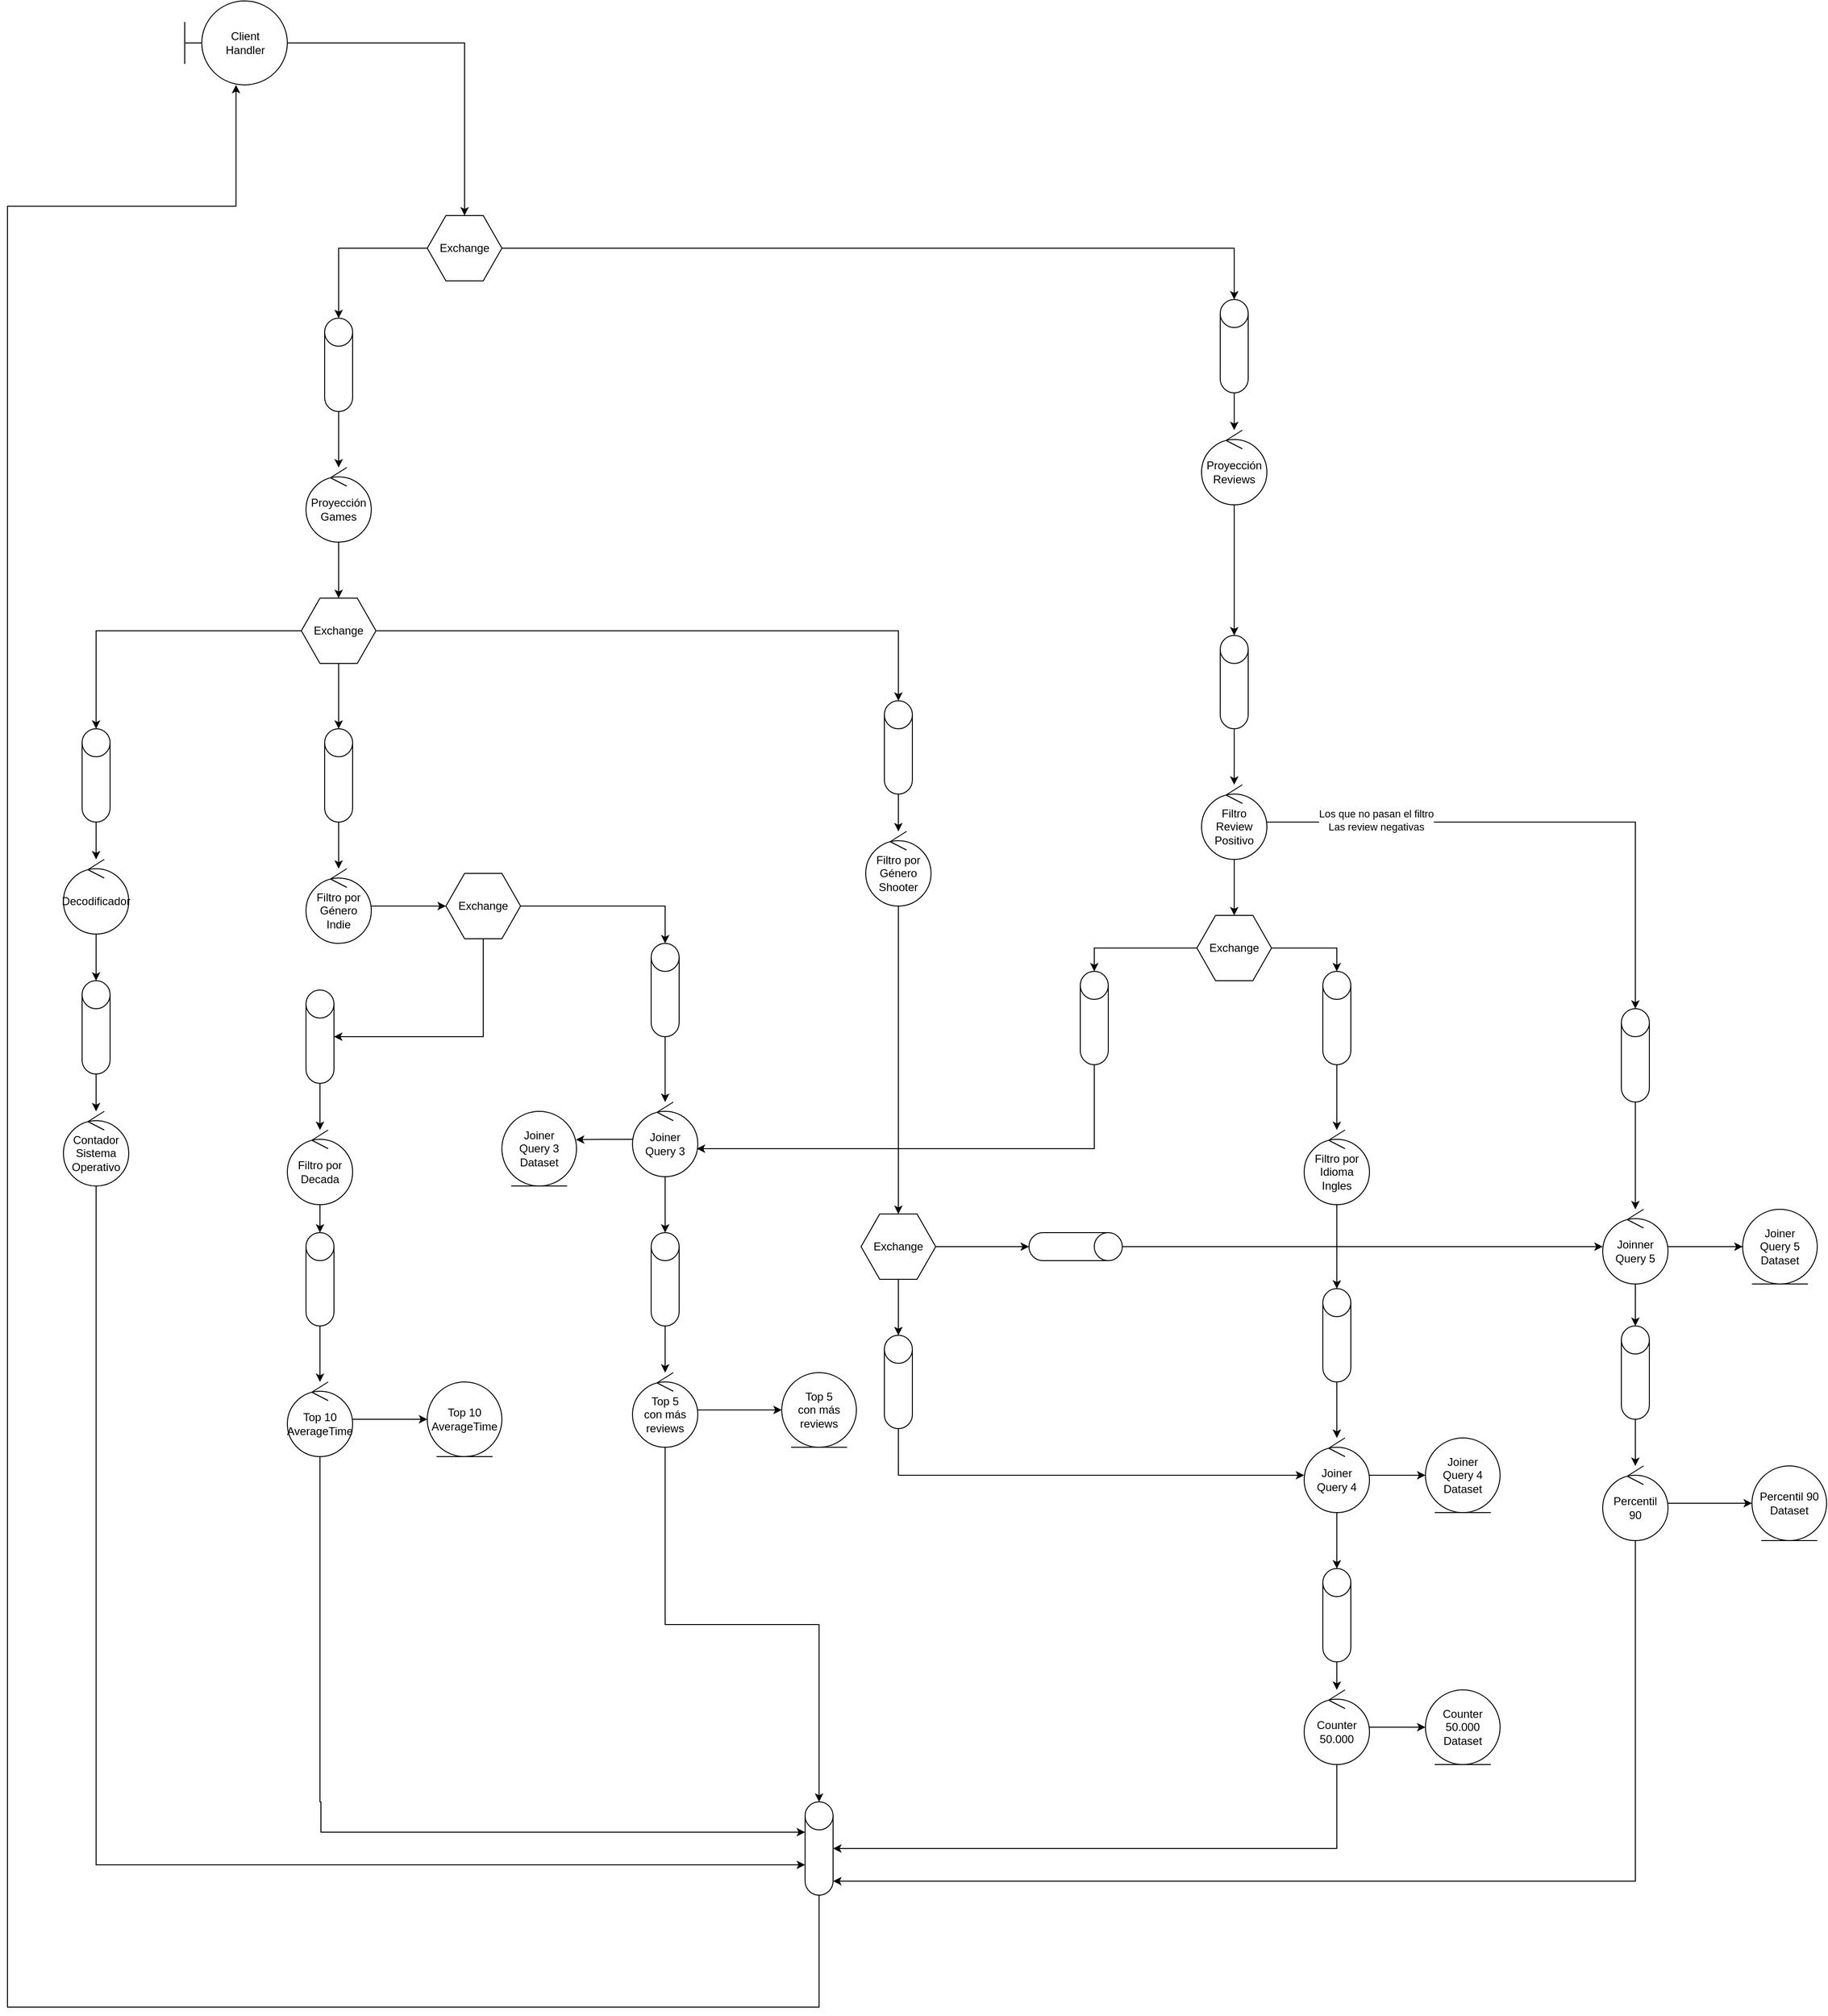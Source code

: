 <mxfile version="24.7.16">
  <diagram name="Page-1" id="cRWpz_PAS38rMKibEUz2">
    <mxGraphModel dx="1468" dy="853" grid="1" gridSize="10" guides="1" tooltips="1" connect="1" arrows="1" fold="1" page="1" pageScale="1" pageWidth="3300" pageHeight="4681" math="0" shadow="0">
      <root>
        <mxCell id="0" />
        <mxCell id="1" parent="0" />
        <mxCell id="zgO68wUfY2NdQf_xR_q_-22" style="edgeStyle=orthogonalEdgeStyle;rounded=0;orthogonalLoop=1;jettySize=auto;html=1;" edge="1" parent="1" source="zgO68wUfY2NdQf_xR_q_-1" target="zgO68wUfY2NdQf_xR_q_-21">
          <mxGeometry relative="1" as="geometry" />
        </mxCell>
        <mxCell id="zgO68wUfY2NdQf_xR_q_-1" value="Proyección&lt;div&gt;Games&lt;/div&gt;" style="ellipse;shape=umlControl;whiteSpace=wrap;html=1;" vertex="1" parent="1">
          <mxGeometry x="410" y="720" width="70" height="80" as="geometry" />
        </mxCell>
        <mxCell id="zgO68wUfY2NdQf_xR_q_-56" style="edgeStyle=orthogonalEdgeStyle;rounded=0;orthogonalLoop=1;jettySize=auto;html=1;" edge="1" parent="1" source="zgO68wUfY2NdQf_xR_q_-2" target="zgO68wUfY2NdQf_xR_q_-57">
          <mxGeometry relative="1" as="geometry">
            <mxPoint x="1405" y="870" as="targetPoint" />
          </mxGeometry>
        </mxCell>
        <mxCell id="zgO68wUfY2NdQf_xR_q_-2" value="Proyección&lt;div&gt;Reviews&lt;/div&gt;" style="ellipse;shape=umlControl;whiteSpace=wrap;html=1;" vertex="1" parent="1">
          <mxGeometry x="1370" y="680" width="70" height="80" as="geometry" />
        </mxCell>
        <mxCell id="zgO68wUfY2NdQf_xR_q_-8" style="edgeStyle=orthogonalEdgeStyle;rounded=0;orthogonalLoop=1;jettySize=auto;html=1;" edge="1" parent="1" source="zgO68wUfY2NdQf_xR_q_-3" target="zgO68wUfY2NdQf_xR_q_-1">
          <mxGeometry relative="1" as="geometry" />
        </mxCell>
        <mxCell id="zgO68wUfY2NdQf_xR_q_-3" value="" style="shape=cylinder3;whiteSpace=wrap;html=1;boundedLbl=1;backgroundOutline=1;size=15;" vertex="1" parent="1">
          <mxGeometry x="430" y="560" width="30" height="100" as="geometry" />
        </mxCell>
        <mxCell id="zgO68wUfY2NdQf_xR_q_-81" style="edgeStyle=orthogonalEdgeStyle;rounded=0;orthogonalLoop=1;jettySize=auto;html=1;" edge="1" parent="1" source="zgO68wUfY2NdQf_xR_q_-4" target="zgO68wUfY2NdQf_xR_q_-2">
          <mxGeometry relative="1" as="geometry" />
        </mxCell>
        <mxCell id="zgO68wUfY2NdQf_xR_q_-4" value="" style="shape=cylinder3;whiteSpace=wrap;html=1;boundedLbl=1;backgroundOutline=1;size=15;" vertex="1" parent="1">
          <mxGeometry x="1390" y="540" width="30" height="100" as="geometry" />
        </mxCell>
        <mxCell id="zgO68wUfY2NdQf_xR_q_-5" value="Exchange" style="shape=hexagon;perimeter=hexagonPerimeter2;whiteSpace=wrap;html=1;fixedSize=1;" vertex="1" parent="1">
          <mxGeometry x="540" y="450" width="80" height="70" as="geometry" />
        </mxCell>
        <mxCell id="zgO68wUfY2NdQf_xR_q_-6" style="edgeStyle=orthogonalEdgeStyle;rounded=0;orthogonalLoop=1;jettySize=auto;html=1;" edge="1" parent="1" source="zgO68wUfY2NdQf_xR_q_-5" target="zgO68wUfY2NdQf_xR_q_-4">
          <mxGeometry relative="1" as="geometry" />
        </mxCell>
        <mxCell id="zgO68wUfY2NdQf_xR_q_-7" style="edgeStyle=orthogonalEdgeStyle;rounded=0;orthogonalLoop=1;jettySize=auto;html=1;" edge="1" parent="1" source="zgO68wUfY2NdQf_xR_q_-5" target="zgO68wUfY2NdQf_xR_q_-3">
          <mxGeometry relative="1" as="geometry" />
        </mxCell>
        <mxCell id="zgO68wUfY2NdQf_xR_q_-19" style="edgeStyle=orthogonalEdgeStyle;rounded=0;orthogonalLoop=1;jettySize=auto;html=1;" edge="1" parent="1" source="zgO68wUfY2NdQf_xR_q_-12" target="zgO68wUfY2NdQf_xR_q_-17">
          <mxGeometry relative="1" as="geometry" />
        </mxCell>
        <mxCell id="zgO68wUfY2NdQf_xR_q_-12" value="Decodificador" style="ellipse;shape=umlControl;whiteSpace=wrap;html=1;" vertex="1" parent="1">
          <mxGeometry x="150" y="1140" width="70" height="80" as="geometry" />
        </mxCell>
        <mxCell id="zgO68wUfY2NdQf_xR_q_-124" style="edgeStyle=orthogonalEdgeStyle;rounded=0;orthogonalLoop=1;jettySize=auto;html=1;entryX=0;entryY=0;entryDx=0;entryDy=67.5;entryPerimeter=0;" edge="1" parent="1" source="zgO68wUfY2NdQf_xR_q_-13" target="zgO68wUfY2NdQf_xR_q_-123">
          <mxGeometry relative="1" as="geometry">
            <mxPoint x="185" y="2210" as="targetPoint" />
            <Array as="points">
              <mxPoint x="185" y="2218" />
            </Array>
          </mxGeometry>
        </mxCell>
        <mxCell id="zgO68wUfY2NdQf_xR_q_-13" value="Contador&lt;div&gt;Sistema Operativo&lt;/div&gt;" style="ellipse;shape=umlControl;whiteSpace=wrap;html=1;" vertex="1" parent="1">
          <mxGeometry x="150" y="1410" width="70" height="80" as="geometry" />
        </mxCell>
        <mxCell id="zgO68wUfY2NdQf_xR_q_-28" style="edgeStyle=orthogonalEdgeStyle;rounded=0;orthogonalLoop=1;jettySize=auto;html=1;" edge="1" parent="1" source="zgO68wUfY2NdQf_xR_q_-14" target="zgO68wUfY2NdQf_xR_q_-12">
          <mxGeometry relative="1" as="geometry" />
        </mxCell>
        <mxCell id="zgO68wUfY2NdQf_xR_q_-14" value="" style="shape=cylinder3;whiteSpace=wrap;html=1;boundedLbl=1;backgroundOutline=1;size=15;" vertex="1" parent="1">
          <mxGeometry x="170" y="1000" width="30" height="100" as="geometry" />
        </mxCell>
        <mxCell id="zgO68wUfY2NdQf_xR_q_-20" style="edgeStyle=orthogonalEdgeStyle;rounded=0;orthogonalLoop=1;jettySize=auto;html=1;" edge="1" parent="1" source="zgO68wUfY2NdQf_xR_q_-17" target="zgO68wUfY2NdQf_xR_q_-13">
          <mxGeometry relative="1" as="geometry" />
        </mxCell>
        <mxCell id="zgO68wUfY2NdQf_xR_q_-17" value="" style="shape=cylinder3;whiteSpace=wrap;html=1;boundedLbl=1;backgroundOutline=1;size=15;" vertex="1" parent="1">
          <mxGeometry x="170" y="1270" width="30" height="100" as="geometry" />
        </mxCell>
        <mxCell id="zgO68wUfY2NdQf_xR_q_-23" style="edgeStyle=orthogonalEdgeStyle;rounded=0;orthogonalLoop=1;jettySize=auto;html=1;" edge="1" parent="1" source="zgO68wUfY2NdQf_xR_q_-21" target="zgO68wUfY2NdQf_xR_q_-14">
          <mxGeometry relative="1" as="geometry" />
        </mxCell>
        <mxCell id="zgO68wUfY2NdQf_xR_q_-26" style="edgeStyle=orthogonalEdgeStyle;rounded=0;orthogonalLoop=1;jettySize=auto;html=1;" edge="1" parent="1" source="zgO68wUfY2NdQf_xR_q_-21" target="zgO68wUfY2NdQf_xR_q_-25">
          <mxGeometry relative="1" as="geometry" />
        </mxCell>
        <mxCell id="zgO68wUfY2NdQf_xR_q_-21" value="Exchange" style="shape=hexagon;perimeter=hexagonPerimeter2;whiteSpace=wrap;html=1;fixedSize=1;" vertex="1" parent="1">
          <mxGeometry x="405" y="860" width="80" height="70" as="geometry" />
        </mxCell>
        <mxCell id="zgO68wUfY2NdQf_xR_q_-44" style="edgeStyle=orthogonalEdgeStyle;rounded=0;orthogonalLoop=1;jettySize=auto;html=1;" edge="1" parent="1" source="zgO68wUfY2NdQf_xR_q_-24" target="zgO68wUfY2NdQf_xR_q_-42">
          <mxGeometry relative="1" as="geometry" />
        </mxCell>
        <mxCell id="zgO68wUfY2NdQf_xR_q_-24" value="Filtro por&lt;div&gt;Género&lt;/div&gt;&lt;div&gt;Indie&lt;/div&gt;" style="ellipse;shape=umlControl;whiteSpace=wrap;html=1;" vertex="1" parent="1">
          <mxGeometry x="410" y="1150" width="70" height="80" as="geometry" />
        </mxCell>
        <mxCell id="zgO68wUfY2NdQf_xR_q_-27" style="edgeStyle=orthogonalEdgeStyle;rounded=0;orthogonalLoop=1;jettySize=auto;html=1;" edge="1" parent="1" source="zgO68wUfY2NdQf_xR_q_-25" target="zgO68wUfY2NdQf_xR_q_-24">
          <mxGeometry relative="1" as="geometry" />
        </mxCell>
        <mxCell id="zgO68wUfY2NdQf_xR_q_-25" value="" style="shape=cylinder3;whiteSpace=wrap;html=1;boundedLbl=1;backgroundOutline=1;size=15;" vertex="1" parent="1">
          <mxGeometry x="430" y="1000" width="30" height="100" as="geometry" />
        </mxCell>
        <mxCell id="zgO68wUfY2NdQf_xR_q_-32" style="edgeStyle=orthogonalEdgeStyle;rounded=0;orthogonalLoop=1;jettySize=auto;html=1;" edge="1" parent="1" source="zgO68wUfY2NdQf_xR_q_-29" target="zgO68wUfY2NdQf_xR_q_-31">
          <mxGeometry relative="1" as="geometry" />
        </mxCell>
        <mxCell id="zgO68wUfY2NdQf_xR_q_-29" value="" style="shape=cylinder3;whiteSpace=wrap;html=1;boundedLbl=1;backgroundOutline=1;size=15;" vertex="1" parent="1">
          <mxGeometry x="410" y="1280" width="30" height="100" as="geometry" />
        </mxCell>
        <mxCell id="zgO68wUfY2NdQf_xR_q_-36" style="edgeStyle=orthogonalEdgeStyle;rounded=0;orthogonalLoop=1;jettySize=auto;html=1;" edge="1" parent="1" source="zgO68wUfY2NdQf_xR_q_-31" target="zgO68wUfY2NdQf_xR_q_-34">
          <mxGeometry relative="1" as="geometry" />
        </mxCell>
        <mxCell id="zgO68wUfY2NdQf_xR_q_-31" value="Filtro por&lt;div&gt;Decada&lt;/div&gt;" style="ellipse;shape=umlControl;whiteSpace=wrap;html=1;" vertex="1" parent="1">
          <mxGeometry x="390" y="1430" width="70" height="80" as="geometry" />
        </mxCell>
        <mxCell id="zgO68wUfY2NdQf_xR_q_-39" style="edgeStyle=orthogonalEdgeStyle;rounded=0;orthogonalLoop=1;jettySize=auto;html=1;" edge="1" parent="1" source="zgO68wUfY2NdQf_xR_q_-33" target="zgO68wUfY2NdQf_xR_q_-38">
          <mxGeometry relative="1" as="geometry" />
        </mxCell>
        <mxCell id="zgO68wUfY2NdQf_xR_q_-125" style="edgeStyle=orthogonalEdgeStyle;rounded=0;orthogonalLoop=1;jettySize=auto;html=1;entryX=0;entryY=0;entryDx=0;entryDy=32.5;entryPerimeter=0;" edge="1" parent="1" source="zgO68wUfY2NdQf_xR_q_-33" target="zgO68wUfY2NdQf_xR_q_-123">
          <mxGeometry relative="1" as="geometry">
            <mxPoint x="425" y="2220" as="targetPoint" />
            <Array as="points">
              <mxPoint x="425" y="2150" />
              <mxPoint x="426" y="2183" />
            </Array>
          </mxGeometry>
        </mxCell>
        <mxCell id="zgO68wUfY2NdQf_xR_q_-33" value="&lt;div&gt;Top 10&lt;/div&gt;&lt;div&gt;AverageTime&lt;/div&gt;" style="ellipse;shape=umlControl;whiteSpace=wrap;html=1;" vertex="1" parent="1">
          <mxGeometry x="390" y="1700" width="70" height="80" as="geometry" />
        </mxCell>
        <mxCell id="zgO68wUfY2NdQf_xR_q_-37" style="edgeStyle=orthogonalEdgeStyle;rounded=0;orthogonalLoop=1;jettySize=auto;html=1;" edge="1" parent="1" source="zgO68wUfY2NdQf_xR_q_-34" target="zgO68wUfY2NdQf_xR_q_-33">
          <mxGeometry relative="1" as="geometry" />
        </mxCell>
        <mxCell id="zgO68wUfY2NdQf_xR_q_-34" value="" style="shape=cylinder3;whiteSpace=wrap;html=1;boundedLbl=1;backgroundOutline=1;size=15;" vertex="1" parent="1">
          <mxGeometry x="410" y="1540" width="30" height="100" as="geometry" />
        </mxCell>
        <mxCell id="zgO68wUfY2NdQf_xR_q_-38" value="Top 10&lt;div&gt;AverageTime&lt;/div&gt;" style="ellipse;shape=umlEntity;whiteSpace=wrap;html=1;" vertex="1" parent="1">
          <mxGeometry x="540" y="1700" width="80" height="80" as="geometry" />
        </mxCell>
        <mxCell id="zgO68wUfY2NdQf_xR_q_-50" style="edgeStyle=orthogonalEdgeStyle;rounded=0;orthogonalLoop=1;jettySize=auto;html=1;" edge="1" parent="1" source="zgO68wUfY2NdQf_xR_q_-41" target="zgO68wUfY2NdQf_xR_q_-49">
          <mxGeometry relative="1" as="geometry" />
        </mxCell>
        <mxCell id="zgO68wUfY2NdQf_xR_q_-41" value="Joiner&lt;div&gt;Query 3&lt;/div&gt;" style="ellipse;shape=umlControl;whiteSpace=wrap;html=1;" vertex="1" parent="1">
          <mxGeometry x="760" y="1400" width="70" height="80" as="geometry" />
        </mxCell>
        <mxCell id="zgO68wUfY2NdQf_xR_q_-45" style="edgeStyle=orthogonalEdgeStyle;rounded=0;orthogonalLoop=1;jettySize=auto;html=1;" edge="1" parent="1" source="zgO68wUfY2NdQf_xR_q_-42" target="zgO68wUfY2NdQf_xR_q_-29">
          <mxGeometry relative="1" as="geometry">
            <mxPoint x="600" y="1330" as="targetPoint" />
            <Array as="points">
              <mxPoint x="600" y="1330" />
            </Array>
          </mxGeometry>
        </mxCell>
        <mxCell id="zgO68wUfY2NdQf_xR_q_-47" style="edgeStyle=orthogonalEdgeStyle;rounded=0;orthogonalLoop=1;jettySize=auto;html=1;" edge="1" parent="1" source="zgO68wUfY2NdQf_xR_q_-42" target="zgO68wUfY2NdQf_xR_q_-46">
          <mxGeometry relative="1" as="geometry" />
        </mxCell>
        <mxCell id="zgO68wUfY2NdQf_xR_q_-42" value="Exchange" style="shape=hexagon;perimeter=hexagonPerimeter2;whiteSpace=wrap;html=1;fixedSize=1;" vertex="1" parent="1">
          <mxGeometry x="560" y="1155" width="80" height="70" as="geometry" />
        </mxCell>
        <mxCell id="zgO68wUfY2NdQf_xR_q_-48" style="edgeStyle=orthogonalEdgeStyle;rounded=0;orthogonalLoop=1;jettySize=auto;html=1;" edge="1" parent="1" source="zgO68wUfY2NdQf_xR_q_-46" target="zgO68wUfY2NdQf_xR_q_-41">
          <mxGeometry relative="1" as="geometry" />
        </mxCell>
        <mxCell id="zgO68wUfY2NdQf_xR_q_-46" value="" style="shape=cylinder3;whiteSpace=wrap;html=1;boundedLbl=1;backgroundOutline=1;size=15;" vertex="1" parent="1">
          <mxGeometry x="780" y="1230" width="30" height="100" as="geometry" />
        </mxCell>
        <mxCell id="zgO68wUfY2NdQf_xR_q_-54" style="edgeStyle=orthogonalEdgeStyle;rounded=0;orthogonalLoop=1;jettySize=auto;html=1;" edge="1" parent="1" source="zgO68wUfY2NdQf_xR_q_-49" target="zgO68wUfY2NdQf_xR_q_-52">
          <mxGeometry relative="1" as="geometry" />
        </mxCell>
        <mxCell id="zgO68wUfY2NdQf_xR_q_-49" value="" style="shape=cylinder3;whiteSpace=wrap;html=1;boundedLbl=1;backgroundOutline=1;size=15;" vertex="1" parent="1">
          <mxGeometry x="780" y="1540" width="30" height="100" as="geometry" />
        </mxCell>
        <mxCell id="zgO68wUfY2NdQf_xR_q_-51" style="edgeStyle=orthogonalEdgeStyle;rounded=0;orthogonalLoop=1;jettySize=auto;html=1;" edge="1" parent="1" source="zgO68wUfY2NdQf_xR_q_-52" target="zgO68wUfY2NdQf_xR_q_-53">
          <mxGeometry relative="1" as="geometry" />
        </mxCell>
        <mxCell id="zgO68wUfY2NdQf_xR_q_-126" style="edgeStyle=orthogonalEdgeStyle;rounded=0;orthogonalLoop=1;jettySize=auto;html=1;" edge="1" parent="1" source="zgO68wUfY2NdQf_xR_q_-52" target="zgO68wUfY2NdQf_xR_q_-123">
          <mxGeometry relative="1" as="geometry">
            <Array as="points">
              <mxPoint x="795" y="1960" />
              <mxPoint x="960" y="1960" />
            </Array>
          </mxGeometry>
        </mxCell>
        <mxCell id="zgO68wUfY2NdQf_xR_q_-52" value="&lt;div&gt;Top 5&lt;/div&gt;&lt;div&gt;con más reviews&lt;/div&gt;" style="ellipse;shape=umlControl;whiteSpace=wrap;html=1;" vertex="1" parent="1">
          <mxGeometry x="760" y="1690" width="70" height="80" as="geometry" />
        </mxCell>
        <mxCell id="zgO68wUfY2NdQf_xR_q_-53" value="&lt;div&gt;Top 5&lt;/div&gt;&lt;div&gt;con más reviews&lt;/div&gt;" style="ellipse;shape=umlEntity;whiteSpace=wrap;html=1;" vertex="1" parent="1">
          <mxGeometry x="920" y="1690" width="80" height="80" as="geometry" />
        </mxCell>
        <mxCell id="zgO68wUfY2NdQf_xR_q_-61" style="edgeStyle=orthogonalEdgeStyle;rounded=0;orthogonalLoop=1;jettySize=auto;html=1;" edge="1" parent="1" source="zgO68wUfY2NdQf_xR_q_-57" target="zgO68wUfY2NdQf_xR_q_-59">
          <mxGeometry relative="1" as="geometry" />
        </mxCell>
        <mxCell id="zgO68wUfY2NdQf_xR_q_-57" value="" style="shape=cylinder3;whiteSpace=wrap;html=1;boundedLbl=1;backgroundOutline=1;size=15;" vertex="1" parent="1">
          <mxGeometry x="1390" y="900" width="30" height="100" as="geometry" />
        </mxCell>
        <mxCell id="zgO68wUfY2NdQf_xR_q_-63" style="edgeStyle=orthogonalEdgeStyle;rounded=0;orthogonalLoop=1;jettySize=auto;html=1;" edge="1" parent="1" source="zgO68wUfY2NdQf_xR_q_-59" target="zgO68wUfY2NdQf_xR_q_-64">
          <mxGeometry relative="1" as="geometry">
            <mxPoint x="1405" y="1190" as="targetPoint" />
          </mxGeometry>
        </mxCell>
        <mxCell id="zgO68wUfY2NdQf_xR_q_-97" style="edgeStyle=orthogonalEdgeStyle;rounded=0;orthogonalLoop=1;jettySize=auto;html=1;entryX=0.5;entryY=0;entryDx=0;entryDy=0;entryPerimeter=0;" edge="1" parent="1" source="zgO68wUfY2NdQf_xR_q_-59" target="zgO68wUfY2NdQf_xR_q_-99">
          <mxGeometry relative="1" as="geometry">
            <mxPoint x="1830" y="1240" as="targetPoint" />
          </mxGeometry>
        </mxCell>
        <mxCell id="zgO68wUfY2NdQf_xR_q_-107" value="Los que no pasan el filtro&lt;div&gt;Las review negativas&lt;/div&gt;" style="edgeLabel;html=1;align=center;verticalAlign=middle;resizable=0;points=[];" vertex="1" connectable="0" parent="zgO68wUfY2NdQf_xR_q_-97">
          <mxGeometry x="-0.606" y="2" relative="1" as="geometry">
            <mxPoint as="offset" />
          </mxGeometry>
        </mxCell>
        <mxCell id="zgO68wUfY2NdQf_xR_q_-59" value="Filtro&lt;div&gt;Review&lt;/div&gt;&lt;div&gt;Positivo&lt;/div&gt;" style="ellipse;shape=umlControl;whiteSpace=wrap;html=1;" vertex="1" parent="1">
          <mxGeometry x="1370" y="1060" width="70" height="80" as="geometry" />
        </mxCell>
        <mxCell id="zgO68wUfY2NdQf_xR_q_-64" value="Exchange" style="shape=hexagon;perimeter=hexagonPerimeter2;whiteSpace=wrap;html=1;fixedSize=1;" vertex="1" parent="1">
          <mxGeometry x="1365" y="1200" width="80" height="70" as="geometry" />
        </mxCell>
        <mxCell id="zgO68wUfY2NdQf_xR_q_-83" style="edgeStyle=orthogonalEdgeStyle;rounded=0;orthogonalLoop=1;jettySize=auto;html=1;" edge="1" parent="1" source="zgO68wUfY2NdQf_xR_q_-67" target="zgO68wUfY2NdQf_xR_q_-41">
          <mxGeometry relative="1" as="geometry">
            <Array as="points">
              <mxPoint x="1255" y="1450" />
            </Array>
          </mxGeometry>
        </mxCell>
        <mxCell id="zgO68wUfY2NdQf_xR_q_-67" value="" style="shape=cylinder3;whiteSpace=wrap;html=1;boundedLbl=1;backgroundOutline=1;size=15;" vertex="1" parent="1">
          <mxGeometry x="1240" y="1260" width="30" height="100" as="geometry" />
        </mxCell>
        <mxCell id="zgO68wUfY2NdQf_xR_q_-77" style="edgeStyle=orthogonalEdgeStyle;rounded=0;orthogonalLoop=1;jettySize=auto;html=1;" edge="1" parent="1" source="zgO68wUfY2NdQf_xR_q_-70" target="zgO68wUfY2NdQf_xR_q_-75">
          <mxGeometry relative="1" as="geometry" />
        </mxCell>
        <mxCell id="zgO68wUfY2NdQf_xR_q_-70" value="" style="shape=cylinder3;whiteSpace=wrap;html=1;boundedLbl=1;backgroundOutline=1;size=15;" vertex="1" parent="1">
          <mxGeometry x="1500" y="1260" width="30" height="100" as="geometry" />
        </mxCell>
        <mxCell id="zgO68wUfY2NdQf_xR_q_-71" style="edgeStyle=orthogonalEdgeStyle;rounded=0;orthogonalLoop=1;jettySize=auto;html=1;entryX=0.5;entryY=0;entryDx=0;entryDy=0;entryPerimeter=0;" edge="1" parent="1" source="zgO68wUfY2NdQf_xR_q_-64" target="zgO68wUfY2NdQf_xR_q_-70">
          <mxGeometry relative="1" as="geometry" />
        </mxCell>
        <mxCell id="zgO68wUfY2NdQf_xR_q_-74" style="edgeStyle=orthogonalEdgeStyle;rounded=0;orthogonalLoop=1;jettySize=auto;html=1;entryX=0.5;entryY=0;entryDx=0;entryDy=0;entryPerimeter=0;" edge="1" parent="1" source="zgO68wUfY2NdQf_xR_q_-64" target="zgO68wUfY2NdQf_xR_q_-67">
          <mxGeometry relative="1" as="geometry" />
        </mxCell>
        <mxCell id="zgO68wUfY2NdQf_xR_q_-78" style="edgeStyle=orthogonalEdgeStyle;rounded=0;orthogonalLoop=1;jettySize=auto;html=1;" edge="1" parent="1" source="zgO68wUfY2NdQf_xR_q_-75">
          <mxGeometry relative="1" as="geometry">
            <mxPoint x="1515" y="1600.0" as="targetPoint" />
          </mxGeometry>
        </mxCell>
        <mxCell id="zgO68wUfY2NdQf_xR_q_-75" value="Filtro por&lt;div&gt;Idioma Ingles&lt;/div&gt;" style="ellipse;shape=umlControl;whiteSpace=wrap;html=1;" vertex="1" parent="1">
          <mxGeometry x="1480" y="1430" width="70" height="80" as="geometry" />
        </mxCell>
        <mxCell id="zgO68wUfY2NdQf_xR_q_-88" style="edgeStyle=orthogonalEdgeStyle;rounded=0;orthogonalLoop=1;jettySize=auto;html=1;" edge="1" parent="1" source="zgO68wUfY2NdQf_xR_q_-76" target="zgO68wUfY2NdQf_xR_q_-82">
          <mxGeometry relative="1" as="geometry" />
        </mxCell>
        <mxCell id="zgO68wUfY2NdQf_xR_q_-76" value="" style="shape=cylinder3;whiteSpace=wrap;html=1;boundedLbl=1;backgroundOutline=1;size=15;" vertex="1" parent="1">
          <mxGeometry x="1500" y="1600" width="30" height="100" as="geometry" />
        </mxCell>
        <mxCell id="zgO68wUfY2NdQf_xR_q_-85" style="edgeStyle=orthogonalEdgeStyle;rounded=0;orthogonalLoop=1;jettySize=auto;html=1;" edge="1" parent="1" source="zgO68wUfY2NdQf_xR_q_-82" target="zgO68wUfY2NdQf_xR_q_-84">
          <mxGeometry relative="1" as="geometry" />
        </mxCell>
        <mxCell id="zgO68wUfY2NdQf_xR_q_-115" style="edgeStyle=orthogonalEdgeStyle;rounded=0;orthogonalLoop=1;jettySize=auto;html=1;entryX=0;entryY=0.5;entryDx=0;entryDy=0;" edge="1" parent="1" source="zgO68wUfY2NdQf_xR_q_-82" target="zgO68wUfY2NdQf_xR_q_-114">
          <mxGeometry relative="1" as="geometry" />
        </mxCell>
        <mxCell id="zgO68wUfY2NdQf_xR_q_-82" value="Joiner&lt;div&gt;Query 4&lt;/div&gt;" style="ellipse;shape=umlControl;whiteSpace=wrap;html=1;" vertex="1" parent="1">
          <mxGeometry x="1480" y="1760" width="70" height="80" as="geometry" />
        </mxCell>
        <mxCell id="zgO68wUfY2NdQf_xR_q_-87" style="edgeStyle=orthogonalEdgeStyle;rounded=0;orthogonalLoop=1;jettySize=auto;html=1;" edge="1" parent="1" source="zgO68wUfY2NdQf_xR_q_-84" target="zgO68wUfY2NdQf_xR_q_-86">
          <mxGeometry relative="1" as="geometry" />
        </mxCell>
        <mxCell id="zgO68wUfY2NdQf_xR_q_-84" value="" style="shape=cylinder3;whiteSpace=wrap;html=1;boundedLbl=1;backgroundOutline=1;size=15;" vertex="1" parent="1">
          <mxGeometry x="1500" y="1900" width="30" height="100" as="geometry" />
        </mxCell>
        <mxCell id="zgO68wUfY2NdQf_xR_q_-121" style="edgeStyle=orthogonalEdgeStyle;rounded=0;orthogonalLoop=1;jettySize=auto;html=1;entryX=0;entryY=0.5;entryDx=0;entryDy=0;" edge="1" parent="1" source="zgO68wUfY2NdQf_xR_q_-86" target="zgO68wUfY2NdQf_xR_q_-120">
          <mxGeometry relative="1" as="geometry" />
        </mxCell>
        <mxCell id="zgO68wUfY2NdQf_xR_q_-127" style="edgeStyle=orthogonalEdgeStyle;rounded=0;orthogonalLoop=1;jettySize=auto;html=1;entryX=1;entryY=0.5;entryDx=0;entryDy=0;entryPerimeter=0;" edge="1" parent="1" source="zgO68wUfY2NdQf_xR_q_-86" target="zgO68wUfY2NdQf_xR_q_-123">
          <mxGeometry relative="1" as="geometry">
            <mxPoint x="1515" y="2220" as="targetPoint" />
            <Array as="points">
              <mxPoint x="1515" y="2200" />
            </Array>
          </mxGeometry>
        </mxCell>
        <mxCell id="zgO68wUfY2NdQf_xR_q_-86" value="Counter&lt;div&gt;50.000&lt;/div&gt;" style="ellipse;shape=umlControl;whiteSpace=wrap;html=1;" vertex="1" parent="1">
          <mxGeometry x="1480" y="2030" width="70" height="80" as="geometry" />
        </mxCell>
        <mxCell id="zgO68wUfY2NdQf_xR_q_-102" style="edgeStyle=orthogonalEdgeStyle;rounded=0;orthogonalLoop=1;jettySize=auto;html=1;" edge="1" parent="1" source="zgO68wUfY2NdQf_xR_q_-89" target="zgO68wUfY2NdQf_xR_q_-101">
          <mxGeometry relative="1" as="geometry" />
        </mxCell>
        <mxCell id="zgO68wUfY2NdQf_xR_q_-89" value="Filtro por&lt;div&gt;Género&lt;/div&gt;&lt;div&gt;Shooter&lt;/div&gt;" style="ellipse;shape=umlControl;whiteSpace=wrap;html=1;" vertex="1" parent="1">
          <mxGeometry x="1010" y="1110" width="70" height="80" as="geometry" />
        </mxCell>
        <mxCell id="zgO68wUfY2NdQf_xR_q_-92" style="edgeStyle=orthogonalEdgeStyle;rounded=0;orthogonalLoop=1;jettySize=auto;html=1;" edge="1" parent="1" source="zgO68wUfY2NdQf_xR_q_-90" target="zgO68wUfY2NdQf_xR_q_-89">
          <mxGeometry relative="1" as="geometry" />
        </mxCell>
        <mxCell id="zgO68wUfY2NdQf_xR_q_-90" value="" style="shape=cylinder3;whiteSpace=wrap;html=1;boundedLbl=1;backgroundOutline=1;size=15;" vertex="1" parent="1">
          <mxGeometry x="1030" y="970" width="30" height="100" as="geometry" />
        </mxCell>
        <mxCell id="zgO68wUfY2NdQf_xR_q_-91" style="edgeStyle=orthogonalEdgeStyle;rounded=0;orthogonalLoop=1;jettySize=auto;html=1;entryX=0.5;entryY=0;entryDx=0;entryDy=0;entryPerimeter=0;" edge="1" parent="1" source="zgO68wUfY2NdQf_xR_q_-21" target="zgO68wUfY2NdQf_xR_q_-90">
          <mxGeometry relative="1" as="geometry" />
        </mxCell>
        <mxCell id="zgO68wUfY2NdQf_xR_q_-96" style="edgeStyle=orthogonalEdgeStyle;rounded=0;orthogonalLoop=1;jettySize=auto;html=1;" edge="1" parent="1" source="zgO68wUfY2NdQf_xR_q_-93" target="zgO68wUfY2NdQf_xR_q_-82">
          <mxGeometry relative="1" as="geometry">
            <mxPoint x="1045" y="1850" as="targetPoint" />
            <Array as="points">
              <mxPoint x="1045" y="1800" />
            </Array>
          </mxGeometry>
        </mxCell>
        <mxCell id="zgO68wUfY2NdQf_xR_q_-93" value="" style="shape=cylinder3;whiteSpace=wrap;html=1;boundedLbl=1;backgroundOutline=1;size=15;" vertex="1" parent="1">
          <mxGeometry x="1030" y="1650" width="30" height="100" as="geometry" />
        </mxCell>
        <mxCell id="zgO68wUfY2NdQf_xR_q_-110" style="edgeStyle=orthogonalEdgeStyle;rounded=0;orthogonalLoop=1;jettySize=auto;html=1;" edge="1" parent="1" source="zgO68wUfY2NdQf_xR_q_-98" target="zgO68wUfY2NdQf_xR_q_-109">
          <mxGeometry relative="1" as="geometry" />
        </mxCell>
        <mxCell id="zgO68wUfY2NdQf_xR_q_-117" style="edgeStyle=orthogonalEdgeStyle;rounded=0;orthogonalLoop=1;jettySize=auto;html=1;" edge="1" parent="1" source="zgO68wUfY2NdQf_xR_q_-98" target="zgO68wUfY2NdQf_xR_q_-116">
          <mxGeometry relative="1" as="geometry" />
        </mxCell>
        <mxCell id="zgO68wUfY2NdQf_xR_q_-98" value="Joinner Query 5" style="ellipse;shape=umlControl;whiteSpace=wrap;html=1;" vertex="1" parent="1">
          <mxGeometry x="1800" y="1515" width="70" height="80" as="geometry" />
        </mxCell>
        <mxCell id="zgO68wUfY2NdQf_xR_q_-100" style="edgeStyle=orthogonalEdgeStyle;rounded=0;orthogonalLoop=1;jettySize=auto;html=1;" edge="1" parent="1" source="zgO68wUfY2NdQf_xR_q_-99" target="zgO68wUfY2NdQf_xR_q_-98">
          <mxGeometry relative="1" as="geometry" />
        </mxCell>
        <mxCell id="zgO68wUfY2NdQf_xR_q_-99" value="" style="shape=cylinder3;whiteSpace=wrap;html=1;boundedLbl=1;backgroundOutline=1;size=15;" vertex="1" parent="1">
          <mxGeometry x="1820" y="1300" width="30" height="100" as="geometry" />
        </mxCell>
        <mxCell id="zgO68wUfY2NdQf_xR_q_-103" style="edgeStyle=orthogonalEdgeStyle;rounded=0;orthogonalLoop=1;jettySize=auto;html=1;" edge="1" parent="1" source="zgO68wUfY2NdQf_xR_q_-101" target="zgO68wUfY2NdQf_xR_q_-93">
          <mxGeometry relative="1" as="geometry" />
        </mxCell>
        <mxCell id="zgO68wUfY2NdQf_xR_q_-101" value="Exchange" style="shape=hexagon;perimeter=hexagonPerimeter2;whiteSpace=wrap;html=1;fixedSize=1;" vertex="1" parent="1">
          <mxGeometry x="1005" y="1520" width="80" height="70" as="geometry" />
        </mxCell>
        <mxCell id="zgO68wUfY2NdQf_xR_q_-106" style="edgeStyle=orthogonalEdgeStyle;rounded=0;orthogonalLoop=1;jettySize=auto;html=1;" edge="1" parent="1" source="zgO68wUfY2NdQf_xR_q_-104" target="zgO68wUfY2NdQf_xR_q_-98">
          <mxGeometry relative="1" as="geometry" />
        </mxCell>
        <mxCell id="zgO68wUfY2NdQf_xR_q_-104" value="" style="shape=cylinder3;whiteSpace=wrap;html=1;boundedLbl=1;backgroundOutline=1;size=15;rotation=90;" vertex="1" parent="1">
          <mxGeometry x="1220" y="1505" width="30" height="100" as="geometry" />
        </mxCell>
        <mxCell id="zgO68wUfY2NdQf_xR_q_-105" style="edgeStyle=orthogonalEdgeStyle;rounded=0;orthogonalLoop=1;jettySize=auto;html=1;entryX=0.5;entryY=1;entryDx=0;entryDy=0;entryPerimeter=0;" edge="1" parent="1" source="zgO68wUfY2NdQf_xR_q_-101" target="zgO68wUfY2NdQf_xR_q_-104">
          <mxGeometry relative="1" as="geometry" />
        </mxCell>
        <mxCell id="zgO68wUfY2NdQf_xR_q_-119" style="edgeStyle=orthogonalEdgeStyle;rounded=0;orthogonalLoop=1;jettySize=auto;html=1;" edge="1" parent="1" source="zgO68wUfY2NdQf_xR_q_-108" target="zgO68wUfY2NdQf_xR_q_-118">
          <mxGeometry relative="1" as="geometry" />
        </mxCell>
        <mxCell id="zgO68wUfY2NdQf_xR_q_-108" value="Percentil&lt;div&gt;90&lt;/div&gt;" style="ellipse;shape=umlControl;whiteSpace=wrap;html=1;" vertex="1" parent="1">
          <mxGeometry x="1800" y="1790" width="70" height="80" as="geometry" />
        </mxCell>
        <mxCell id="zgO68wUfY2NdQf_xR_q_-111" style="edgeStyle=orthogonalEdgeStyle;rounded=0;orthogonalLoop=1;jettySize=auto;html=1;" edge="1" parent="1" source="zgO68wUfY2NdQf_xR_q_-109" target="zgO68wUfY2NdQf_xR_q_-108">
          <mxGeometry relative="1" as="geometry" />
        </mxCell>
        <mxCell id="zgO68wUfY2NdQf_xR_q_-109" value="" style="shape=cylinder3;whiteSpace=wrap;html=1;boundedLbl=1;backgroundOutline=1;size=15;" vertex="1" parent="1">
          <mxGeometry x="1820" y="1640" width="30" height="100" as="geometry" />
        </mxCell>
        <mxCell id="zgO68wUfY2NdQf_xR_q_-112" value="Joiner&lt;div&gt;Query 3&lt;/div&gt;&lt;div&gt;Dataset&lt;/div&gt;" style="ellipse;shape=umlEntity;whiteSpace=wrap;html=1;" vertex="1" parent="1">
          <mxGeometry x="620" y="1410" width="80" height="80" as="geometry" />
        </mxCell>
        <mxCell id="zgO68wUfY2NdQf_xR_q_-113" style="edgeStyle=orthogonalEdgeStyle;rounded=0;orthogonalLoop=1;jettySize=auto;html=1;entryX=0.992;entryY=0.379;entryDx=0;entryDy=0;entryPerimeter=0;" edge="1" parent="1" source="zgO68wUfY2NdQf_xR_q_-41" target="zgO68wUfY2NdQf_xR_q_-112">
          <mxGeometry relative="1" as="geometry" />
        </mxCell>
        <mxCell id="zgO68wUfY2NdQf_xR_q_-114" value="Joiner&lt;div&gt;Query 4&lt;/div&gt;&lt;div&gt;Dataset&lt;/div&gt;" style="ellipse;shape=umlEntity;whiteSpace=wrap;html=1;" vertex="1" parent="1">
          <mxGeometry x="1610" y="1760" width="80" height="80" as="geometry" />
        </mxCell>
        <mxCell id="zgO68wUfY2NdQf_xR_q_-116" value="Joiner&lt;div&gt;Query 5&lt;/div&gt;&lt;div&gt;Dataset&lt;/div&gt;" style="ellipse;shape=umlEntity;whiteSpace=wrap;html=1;" vertex="1" parent="1">
          <mxGeometry x="1950" y="1515" width="80" height="80" as="geometry" />
        </mxCell>
        <mxCell id="zgO68wUfY2NdQf_xR_q_-118" value="Percentil 90&lt;div&gt;Dataset&lt;/div&gt;" style="ellipse;shape=umlEntity;whiteSpace=wrap;html=1;" vertex="1" parent="1">
          <mxGeometry x="1960" y="1790" width="80" height="80" as="geometry" />
        </mxCell>
        <mxCell id="zgO68wUfY2NdQf_xR_q_-120" value="Counter 50.000&lt;div&gt;Dataset&lt;/div&gt;" style="ellipse;shape=umlEntity;whiteSpace=wrap;html=1;" vertex="1" parent="1">
          <mxGeometry x="1610" y="2030" width="80" height="80" as="geometry" />
        </mxCell>
        <mxCell id="zgO68wUfY2NdQf_xR_q_-133" style="edgeStyle=orthogonalEdgeStyle;rounded=0;orthogonalLoop=1;jettySize=auto;html=1;exitX=0.5;exitY=1;exitDx=0;exitDy=0;exitPerimeter=0;" edge="1" parent="1" source="zgO68wUfY2NdQf_xR_q_-123" target="zgO68wUfY2NdQf_xR_q_-131">
          <mxGeometry relative="1" as="geometry">
            <mxPoint x="90" y="300" as="targetPoint" />
            <mxPoint x="715" y="2240" as="sourcePoint" />
            <Array as="points">
              <mxPoint x="960" y="2370" />
              <mxPoint x="90" y="2370" />
              <mxPoint x="90" y="440" />
              <mxPoint x="335" y="440" />
            </Array>
          </mxGeometry>
        </mxCell>
        <mxCell id="zgO68wUfY2NdQf_xR_q_-123" value="" style="shape=cylinder3;whiteSpace=wrap;html=1;boundedLbl=1;backgroundOutline=1;size=15;" vertex="1" parent="1">
          <mxGeometry x="945" y="2150" width="30" height="100" as="geometry" />
        </mxCell>
        <mxCell id="zgO68wUfY2NdQf_xR_q_-128" style="edgeStyle=orthogonalEdgeStyle;rounded=0;orthogonalLoop=1;jettySize=auto;html=1;entryX=1;entryY=1;entryDx=0;entryDy=-15;entryPerimeter=0;" edge="1" parent="1" source="zgO68wUfY2NdQf_xR_q_-108" target="zgO68wUfY2NdQf_xR_q_-123">
          <mxGeometry relative="1" as="geometry">
            <Array as="points">
              <mxPoint x="1835" y="2235" />
            </Array>
          </mxGeometry>
        </mxCell>
        <mxCell id="zgO68wUfY2NdQf_xR_q_-132" style="edgeStyle=orthogonalEdgeStyle;rounded=0;orthogonalLoop=1;jettySize=auto;html=1;" edge="1" parent="1" source="zgO68wUfY2NdQf_xR_q_-131" target="zgO68wUfY2NdQf_xR_q_-5">
          <mxGeometry relative="1" as="geometry" />
        </mxCell>
        <mxCell id="zgO68wUfY2NdQf_xR_q_-131" value="Client&lt;div&gt;Handler&lt;/div&gt;" style="shape=umlBoundary;whiteSpace=wrap;html=1;" vertex="1" parent="1">
          <mxGeometry x="280" y="220" width="110" height="90" as="geometry" />
        </mxCell>
      </root>
    </mxGraphModel>
  </diagram>
</mxfile>

